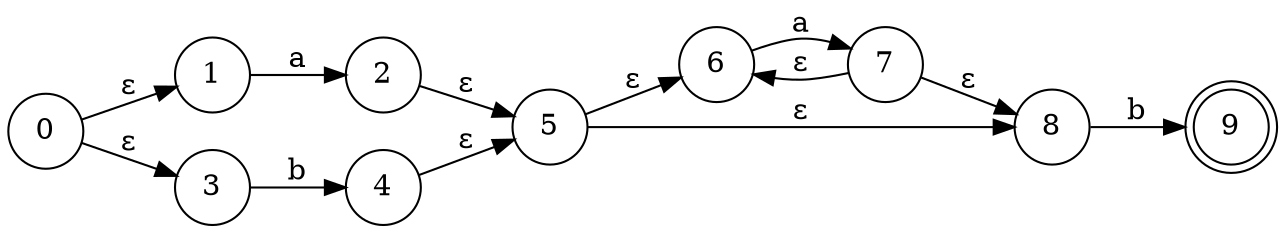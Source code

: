 digraph nfa {
	rankdir=LR;
	node [shape = doublecircle]; 9 ;
	node [shape = circle];
	0 -> 1 [ label = "ε"]
	0 -> 3 [ label = "ε"]
	1 -> 2 [ label = "a"]
	2 -> 5 [ label = "ε"]
	3 -> 4 [ label = "b"]
	4 -> 5 [ label = "ε"]
	5 -> 6 [ label = "ε"]
	5 -> 8 [ label = "ε"]
	6 -> 7 [ label = "a"]
	7 -> 6 [ label = "ε"]
	7 -> 8 [ label = "ε"]
	8 -> 9 [ label = "b"]
}
